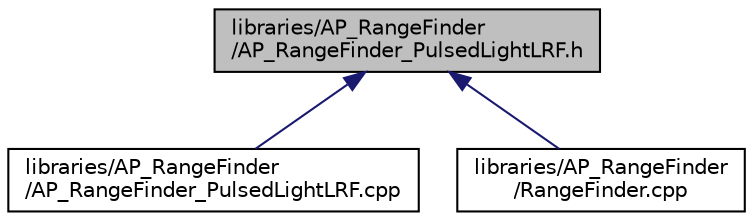 digraph "libraries/AP_RangeFinder/AP_RangeFinder_PulsedLightLRF.h"
{
 // INTERACTIVE_SVG=YES
  edge [fontname="Helvetica",fontsize="10",labelfontname="Helvetica",labelfontsize="10"];
  node [fontname="Helvetica",fontsize="10",shape=record];
  Node1 [label="libraries/AP_RangeFinder\l/AP_RangeFinder_PulsedLightLRF.h",height=0.2,width=0.4,color="black", fillcolor="grey75", style="filled", fontcolor="black"];
  Node1 -> Node2 [dir="back",color="midnightblue",fontsize="10",style="solid",fontname="Helvetica"];
  Node2 [label="libraries/AP_RangeFinder\l/AP_RangeFinder_PulsedLightLRF.cpp",height=0.2,width=0.4,color="black", fillcolor="white", style="filled",URL="$AP__RangeFinder__PulsedLightLRF_8cpp.html"];
  Node1 -> Node3 [dir="back",color="midnightblue",fontsize="10",style="solid",fontname="Helvetica"];
  Node3 [label="libraries/AP_RangeFinder\l/RangeFinder.cpp",height=0.2,width=0.4,color="black", fillcolor="white", style="filled",URL="$RangeFinder_8cpp.html"];
}
